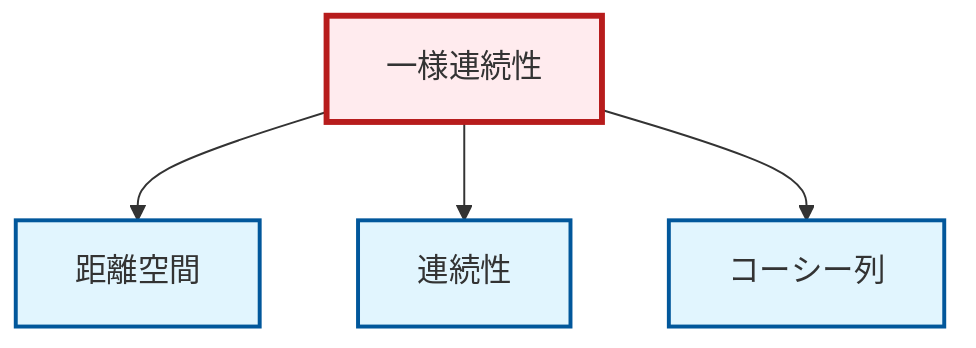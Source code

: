 graph TD
    classDef definition fill:#e1f5fe,stroke:#01579b,stroke-width:2px
    classDef theorem fill:#f3e5f5,stroke:#4a148c,stroke-width:2px
    classDef axiom fill:#fff3e0,stroke:#e65100,stroke-width:2px
    classDef example fill:#e8f5e9,stroke:#1b5e20,stroke-width:2px
    classDef current fill:#ffebee,stroke:#b71c1c,stroke-width:3px
    def-uniform-continuity["一様連続性"]:::definition
    def-metric-space["距離空間"]:::definition
    def-continuity["連続性"]:::definition
    def-cauchy-sequence["コーシー列"]:::definition
    def-uniform-continuity --> def-metric-space
    def-uniform-continuity --> def-continuity
    def-uniform-continuity --> def-cauchy-sequence
    class def-uniform-continuity current
